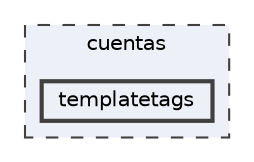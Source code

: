 digraph "cuentas/templatetags"
{
 // LATEX_PDF_SIZE
  bgcolor="transparent";
  edge [fontname=Helvetica,fontsize=10,labelfontname=Helvetica,labelfontsize=10];
  node [fontname=Helvetica,fontsize=10,shape=box,height=0.2,width=0.4];
  compound=true
  subgraph clusterdir_0a980483270275137af8969f1478f250 {
    graph [ bgcolor="#edf0f7", pencolor="grey25", label="cuentas", fontname=Helvetica,fontsize=10 style="filled,dashed", URL="dir_0a980483270275137af8969f1478f250.html",tooltip=""]
  dir_ba2e314da6e1525275e07002e10603fa [label="templatetags", fillcolor="#edf0f7", color="grey25", style="filled,bold", URL="dir_ba2e314da6e1525275e07002e10603fa.html",tooltip=""];
  }
}
